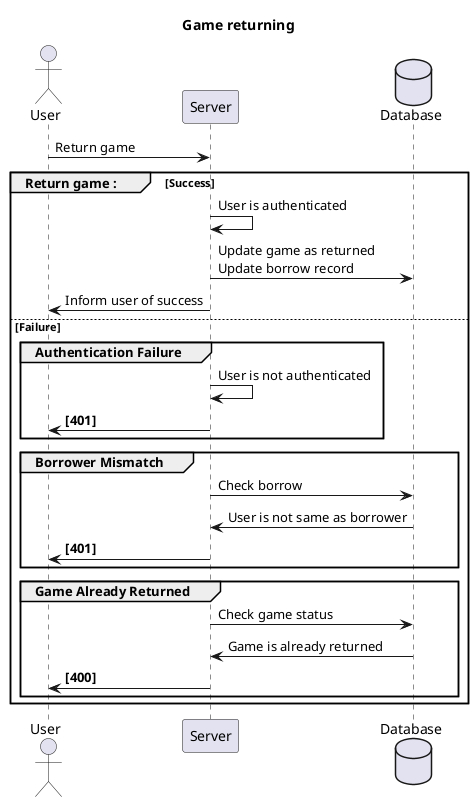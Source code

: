 @startuml User_creation

title Game returning

actor User
participant Server
database Database

User -> Server : Return game
' Server -> Server : Check that user is correct

group Return game : [Success]
  Server -> Server: User is authenticated
  Server -> Database : Update game as returned\nUpdate borrow record
  Server -> User : Inform user of success
else Failure
  group Authentication Failure
    Server -> Server : User is not authenticated
    Server -> User : <b>[401]
  end
  group Borrower Mismatch
    Server -> Database : Check borrow
    Database -> Server : User is not same as borrower
    Server -> User : <b>[401]
  end
  group Game Already Returned
    Server -> Database : Check game status
    Database -> Server : Game is already returned
    Server -> User : <b>[400]
  end
end

@enduml